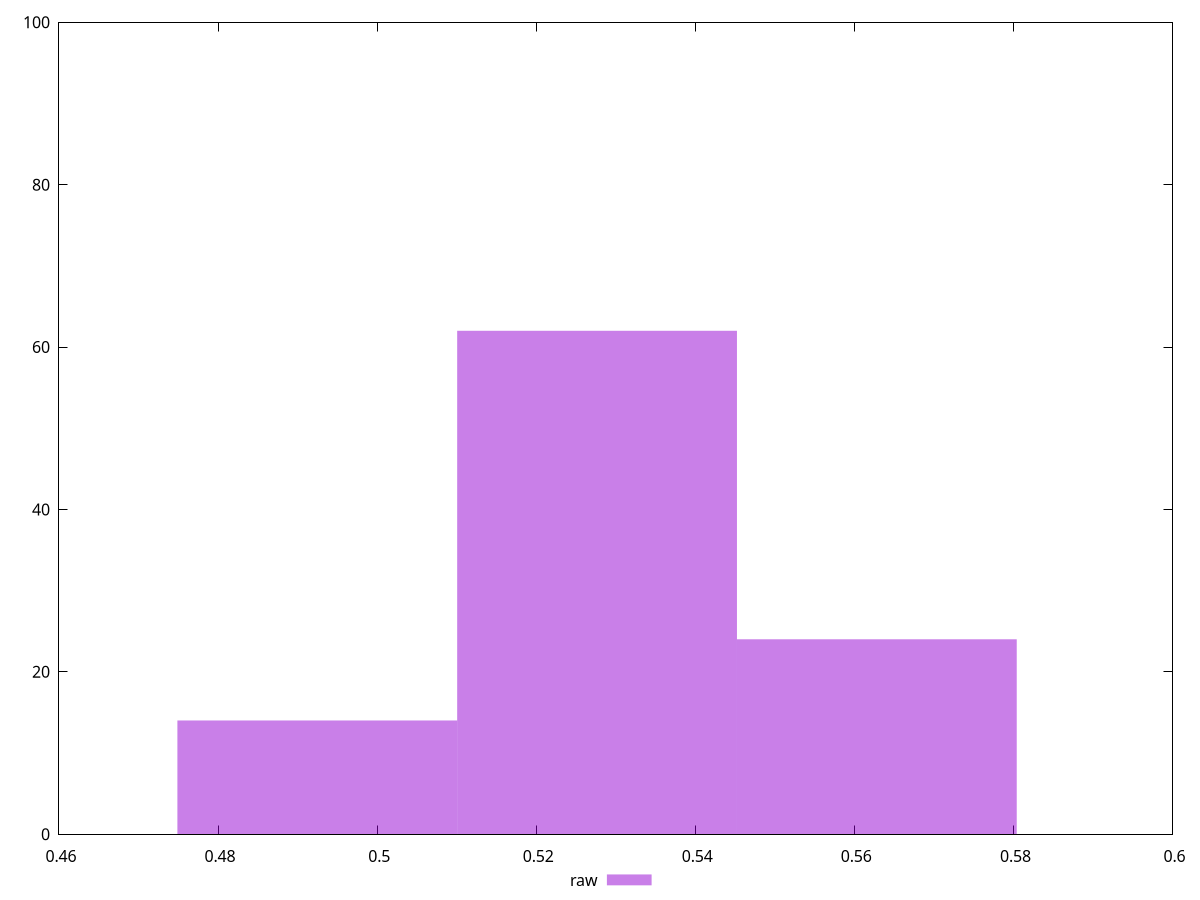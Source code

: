 reset
set terminal svg size 640, 490 enhanced background rgb 'white'
set output "reprap/meta/score/samples/pages+cached/raw/histogram.svg"

$raw <<EOF
0.5276510825161493 62
0.49247434368173937 14
0.5628278213505593 24
EOF

set key outside below
set boxwidth 0.03517673883440996
set yrange [0:100]
set style fill transparent solid 0.5 noborder

plot \
  $raw title "raw" with boxes, \


reset